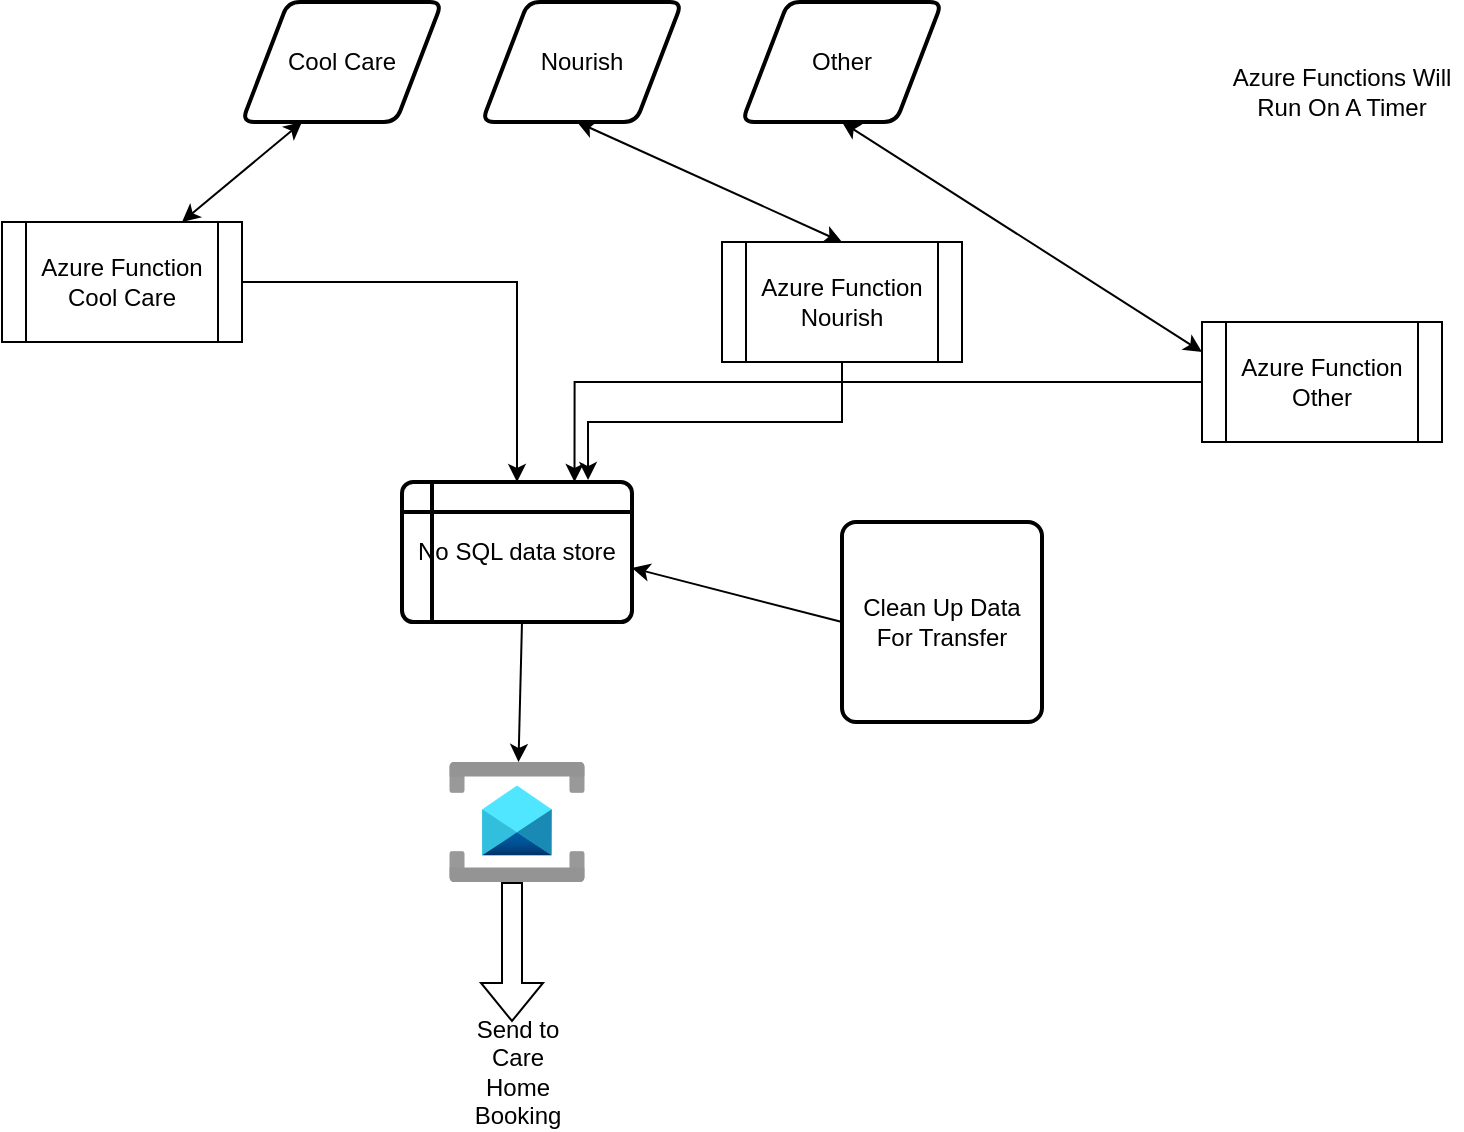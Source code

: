 <mxfile version="20.8.16" type="github">
  <diagram name="Page-1" id="-GhN3AoTO70XJhTJp4iw">
    <mxGraphModel dx="1434" dy="760" grid="1" gridSize="10" guides="1" tooltips="1" connect="1" arrows="1" fold="1" page="1" pageScale="1" pageWidth="827" pageHeight="1169" math="0" shadow="0">
      <root>
        <mxCell id="0" />
        <mxCell id="1" parent="0" />
        <mxCell id="H3vJnbtFCfsntMHC7mZ7-4" value="Cool Care" style="shape=parallelogram;html=1;strokeWidth=2;perimeter=parallelogramPerimeter;whiteSpace=wrap;rounded=1;arcSize=12;size=0.23;" parent="1" vertex="1">
          <mxGeometry x="170" y="70" width="100" height="60" as="geometry" />
        </mxCell>
        <mxCell id="H3vJnbtFCfsntMHC7mZ7-5" value="Nourish" style="shape=parallelogram;html=1;strokeWidth=2;perimeter=parallelogramPerimeter;whiteSpace=wrap;rounded=1;arcSize=12;size=0.23;" parent="1" vertex="1">
          <mxGeometry x="290" y="70" width="100" height="60" as="geometry" />
        </mxCell>
        <mxCell id="H3vJnbtFCfsntMHC7mZ7-6" value="Other" style="shape=parallelogram;html=1;strokeWidth=2;perimeter=parallelogramPerimeter;whiteSpace=wrap;rounded=1;arcSize=12;size=0.23;" parent="1" vertex="1">
          <mxGeometry x="420" y="70" width="100" height="60" as="geometry" />
        </mxCell>
        <mxCell id="H3vJnbtFCfsntMHC7mZ7-9" value="No SQL data store" style="shape=internalStorage;whiteSpace=wrap;html=1;dx=15;dy=15;rounded=1;arcSize=8;strokeWidth=2;" parent="1" vertex="1">
          <mxGeometry x="250" y="310" width="115" height="70" as="geometry" />
        </mxCell>
        <mxCell id="H3vJnbtFCfsntMHC7mZ7-10" value="" style="aspect=fixed;html=1;points=[];align=center;image;fontSize=12;image=img/lib/azure2/integration/Service_Bus.svg;" parent="1" vertex="1">
          <mxGeometry x="273.5" y="450" width="68" height="60" as="geometry" />
        </mxCell>
        <mxCell id="H3vJnbtFCfsntMHC7mZ7-14" value="" style="endArrow=classic;startArrow=classic;html=1;rounded=0;entryX=0.5;entryY=1;entryDx=0;entryDy=0;exitX=0;exitY=0.25;exitDx=0;exitDy=0;" parent="1" target="H3vJnbtFCfsntMHC7mZ7-6" edge="1" source="0p7wAYVFCt_S4dTXTZlT-1">
          <mxGeometry width="50" height="50" relative="1" as="geometry">
            <mxPoint x="341.5" y="310" as="sourcePoint" />
            <mxPoint x="391.5" y="260" as="targetPoint" />
          </mxGeometry>
        </mxCell>
        <mxCell id="H3vJnbtFCfsntMHC7mZ7-15" value="" style="endArrow=classic;html=1;rounded=0;" parent="1" target="H3vJnbtFCfsntMHC7mZ7-10" edge="1">
          <mxGeometry width="50" height="50" relative="1" as="geometry">
            <mxPoint x="310" y="380" as="sourcePoint" />
            <mxPoint x="360" y="330" as="targetPoint" />
          </mxGeometry>
        </mxCell>
        <mxCell id="H3vJnbtFCfsntMHC7mZ7-16" value="" style="shape=flexArrow;endArrow=classic;html=1;rounded=0;" parent="1" edge="1">
          <mxGeometry width="50" height="50" relative="1" as="geometry">
            <mxPoint x="305" y="510" as="sourcePoint" />
            <mxPoint x="305" y="580" as="targetPoint" />
          </mxGeometry>
        </mxCell>
        <mxCell id="H3vJnbtFCfsntMHC7mZ7-17" value="Send to Care Home Booking" style="text;html=1;strokeColor=none;fillColor=none;align=center;verticalAlign=middle;whiteSpace=wrap;rounded=0;" parent="1" vertex="1">
          <mxGeometry x="277.5" y="590" width="60" height="30" as="geometry" />
        </mxCell>
        <mxCell id="H3vJnbtFCfsntMHC7mZ7-18" value="Clean Up Data For Transfer" style="rounded=1;whiteSpace=wrap;html=1;absoluteArcSize=1;arcSize=14;strokeWidth=2;" parent="1" vertex="1">
          <mxGeometry x="470" y="330" width="100" height="100" as="geometry" />
        </mxCell>
        <mxCell id="H3vJnbtFCfsntMHC7mZ7-19" value="" style="endArrow=classic;html=1;rounded=0;exitX=0;exitY=0.5;exitDx=0;exitDy=0;entryX=1;entryY=0.614;entryDx=0;entryDy=0;entryPerimeter=0;" parent="1" source="H3vJnbtFCfsntMHC7mZ7-18" target="H3vJnbtFCfsntMHC7mZ7-9" edge="1">
          <mxGeometry width="50" height="50" relative="1" as="geometry">
            <mxPoint x="390" y="400" as="sourcePoint" />
            <mxPoint x="440" y="350" as="targetPoint" />
          </mxGeometry>
        </mxCell>
        <mxCell id="0p7wAYVFCt_S4dTXTZlT-10" style="edgeStyle=orthogonalEdgeStyle;rounded=0;orthogonalLoop=1;jettySize=auto;html=1;entryX=0.75;entryY=0;entryDx=0;entryDy=0;" edge="1" parent="1" source="0p7wAYVFCt_S4dTXTZlT-1" target="H3vJnbtFCfsntMHC7mZ7-9">
          <mxGeometry relative="1" as="geometry" />
        </mxCell>
        <mxCell id="0p7wAYVFCt_S4dTXTZlT-1" value="Azure Function Other" style="shape=process;whiteSpace=wrap;html=1;backgroundOutline=1;" vertex="1" parent="1">
          <mxGeometry x="650" y="230" width="120" height="60" as="geometry" />
        </mxCell>
        <mxCell id="0p7wAYVFCt_S4dTXTZlT-8" style="edgeStyle=orthogonalEdgeStyle;rounded=0;orthogonalLoop=1;jettySize=auto;html=1;exitX=0.5;exitY=1;exitDx=0;exitDy=0;entryX=0.809;entryY=-0.014;entryDx=0;entryDy=0;entryPerimeter=0;" edge="1" parent="1" source="0p7wAYVFCt_S4dTXTZlT-2" target="H3vJnbtFCfsntMHC7mZ7-9">
          <mxGeometry relative="1" as="geometry" />
        </mxCell>
        <mxCell id="0p7wAYVFCt_S4dTXTZlT-2" value="Azure Function Nourish" style="shape=process;whiteSpace=wrap;html=1;backgroundOutline=1;" vertex="1" parent="1">
          <mxGeometry x="410" y="190" width="120" height="60" as="geometry" />
        </mxCell>
        <mxCell id="0p7wAYVFCt_S4dTXTZlT-7" style="edgeStyle=orthogonalEdgeStyle;rounded=0;orthogonalLoop=1;jettySize=auto;html=1;entryX=0.5;entryY=0;entryDx=0;entryDy=0;" edge="1" parent="1" source="0p7wAYVFCt_S4dTXTZlT-3" target="H3vJnbtFCfsntMHC7mZ7-9">
          <mxGeometry relative="1" as="geometry" />
        </mxCell>
        <mxCell id="0p7wAYVFCt_S4dTXTZlT-3" value="Azure Function Cool Care" style="shape=process;whiteSpace=wrap;html=1;backgroundOutline=1;" vertex="1" parent="1">
          <mxGeometry x="50" y="180" width="120" height="60" as="geometry" />
        </mxCell>
        <mxCell id="0p7wAYVFCt_S4dTXTZlT-4" value="" style="endArrow=classic;startArrow=classic;html=1;rounded=0;exitX=0.75;exitY=0;exitDx=0;exitDy=0;" edge="1" parent="1" source="0p7wAYVFCt_S4dTXTZlT-3">
          <mxGeometry width="50" height="50" relative="1" as="geometry">
            <mxPoint x="150" y="180" as="sourcePoint" />
            <mxPoint x="200" y="130" as="targetPoint" />
          </mxGeometry>
        </mxCell>
        <mxCell id="0p7wAYVFCt_S4dTXTZlT-6" value="" style="endArrow=classic;startArrow=classic;html=1;rounded=0;exitX=0.5;exitY=0;exitDx=0;exitDy=0;" edge="1" parent="1" source="0p7wAYVFCt_S4dTXTZlT-2">
          <mxGeometry width="50" height="50" relative="1" as="geometry">
            <mxPoint x="287.5" y="180" as="sourcePoint" />
            <mxPoint x="337.5" y="130" as="targetPoint" />
          </mxGeometry>
        </mxCell>
        <mxCell id="0p7wAYVFCt_S4dTXTZlT-11" value="Azure Functions Will Run On A Timer" style="text;html=1;strokeColor=none;fillColor=none;align=center;verticalAlign=middle;whiteSpace=wrap;rounded=0;" vertex="1" parent="1">
          <mxGeometry x="660" y="100" width="120" height="30" as="geometry" />
        </mxCell>
      </root>
    </mxGraphModel>
  </diagram>
</mxfile>
